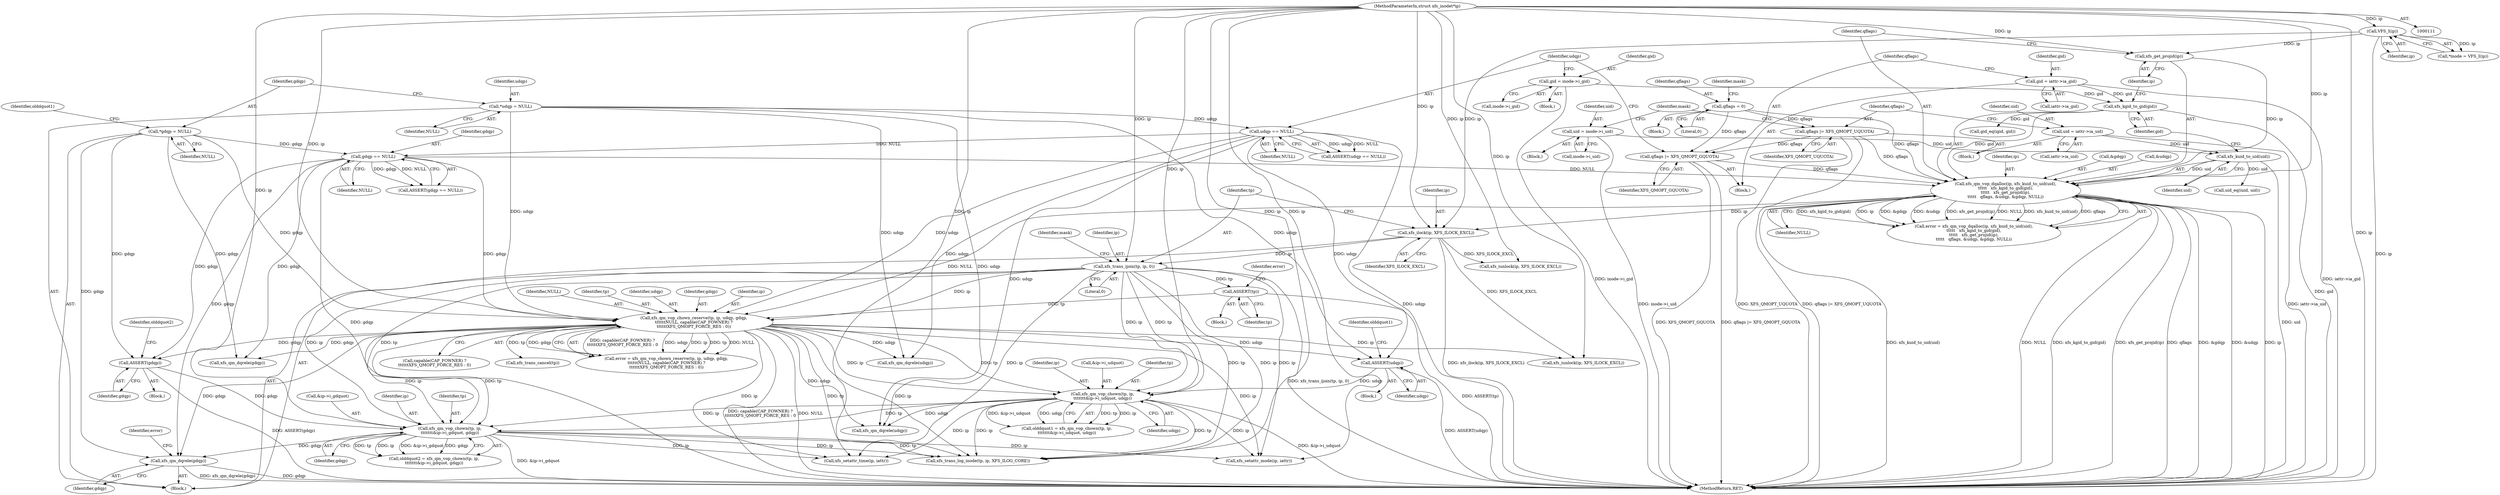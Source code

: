digraph "0_linux_1fb254aa983bf190cfd685d40c64a480a9bafaee@pointer" {
"1000527" [label="(Call,xfs_qm_dqrele(gdqp))"];
"1000238" [label="(Call,gdqp == NULL)"];
"1000156" [label="(Call,*gdqp = NULL)"];
"1000234" [label="(Call,udqp == NULL)"];
"1000152" [label="(Call,*udqp = NULL)"];
"1000460" [label="(Call,xfs_qm_vop_chown(tp, ip,\n\t\t\t\t\t\t\t&ip->i_gdquot, gdqp))"];
"1000281" [label="(Call,xfs_trans_ijoin(tp, ip, 0))"];
"1000278" [label="(Call,xfs_ilock(ip, XFS_ILOCK_EXCL))"];
"1000125" [label="(Call,VFS_I(ip))"];
"1000112" [label="(MethodParameterIn,struct xfs_inode\t*ip)"];
"1000243" [label="(Call,xfs_qm_vop_dqalloc(ip, xfs_kuid_to_uid(uid),\n\t\t\t\t\t   xfs_kgid_to_gid(gid),\n\t\t\t\t\t   xfs_get_projid(ip),\n\t\t\t\t\t   qflags, &udqp, &gdqp, NULL))"];
"1000249" [label="(Call,xfs_get_projid(ip))"];
"1000245" [label="(Call,xfs_kuid_to_uid(uid))"];
"1000205" [label="(Call,uid = inode->i_uid)"];
"1000195" [label="(Call,uid = iattr->ia_uid)"];
"1000247" [label="(Call,xfs_kgid_to_gid(gid))"];
"1000218" [label="(Call,gid = iattr->ia_gid)"];
"1000228" [label="(Call,gid = inode->i_gid)"];
"1000200" [label="(Call,qflags |= XFS_QMOPT_UQUOTA)"];
"1000184" [label="(Call,qflags = 0)"];
"1000223" [label="(Call,qflags |= XFS_QMOPT_GQUOTA)"];
"1000408" [label="(Call,xfs_qm_vop_chown(tp, ip,\n\t\t\t\t\t\t\t&ip->i_udquot, udqp))"];
"1000346" [label="(Call,xfs_qm_vop_chown_reserve(tp, ip, udqp, gdqp,\n\t\t\t\t\t\tNULL, capable(CAP_FOWNER) ?\n\t\t\t\t\t\tXFS_QMOPT_FORCE_RES : 0))"];
"1000342" [label="(Call,ASSERT(tp))"];
"1000404" [label="(Call,ASSERT(udqp))"];
"1000456" [label="(Call,ASSERT(gdqp))"];
"1000249" [label="(Call,xfs_get_projid(ip))"];
"1000460" [label="(Call,xfs_qm_vop_chown(tp, ip,\n\t\t\t\t\t\t\t&ip->i_gdquot, gdqp))"];
"1000186" [label="(Literal,0)"];
"1000287" [label="(Identifier,mask)"];
"1000569" [label="(MethodReturn,RET)"];
"1000234" [label="(Call,udqp == NULL)"];
"1000346" [label="(Call,xfs_qm_vop_chown_reserve(tp, ip, udqp, gdqp,\n\t\t\t\t\t\tNULL, capable(CAP_FOWNER) ?\n\t\t\t\t\t\tXFS_QMOPT_FORCE_RES : 0))"];
"1000409" [label="(Identifier,tp)"];
"1000456" [label="(Call,ASSERT(gdqp))"];
"1000194" [label="(Block,)"];
"1000190" [label="(Identifier,mask)"];
"1000410" [label="(Identifier,ip)"];
"1000281" [label="(Call,xfs_trans_ijoin(tp, ip, 0))"];
"1000343" [label="(Identifier,tp)"];
"1000225" [label="(Identifier,XFS_QMOPT_GQUOTA)"];
"1000254" [label="(Call,&gdqp)"];
"1000158" [label="(Identifier,NULL)"];
"1000112" [label="(MethodParameterIn,struct xfs_inode\t*ip)"];
"1000341" [label="(Block,)"];
"1000351" [label="(Identifier,NULL)"];
"1000458" [label="(Call,olddquot2 = xfs_qm_vop_chown(tp, ip,\n\t\t\t\t\t\t\t&ip->i_gdquot, gdqp))"];
"1000213" [label="(Identifier,mask)"];
"1000251" [label="(Identifier,qflags)"];
"1000207" [label="(Call,inode->i_uid)"];
"1000205" [label="(Call,uid = inode->i_uid)"];
"1000279" [label="(Identifier,ip)"];
"1000431" [label="(Call,gid_eq(igid, gid))"];
"1000202" [label="(Identifier,XFS_QMOPT_UQUOTA)"];
"1000154" [label="(Identifier,NULL)"];
"1000201" [label="(Identifier,qflags)"];
"1000407" [label="(Identifier,olddquot1)"];
"1000499" [label="(Call,xfs_trans_log_inode(tp, ip, XFS_ILOG_CORE))"];
"1000404" [label="(Call,ASSERT(udqp))"];
"1000347" [label="(Identifier,tp)"];
"1000256" [label="(Identifier,NULL)"];
"1000219" [label="(Identifier,gid)"];
"1000283" [label="(Identifier,ip)"];
"1000565" [label="(Call,xfs_qm_dqrele(gdqp))"];
"1000563" [label="(Call,xfs_qm_dqrele(udqp))"];
"1000240" [label="(Identifier,NULL)"];
"1000278" [label="(Call,xfs_ilock(ip, XFS_ILOCK_EXCL))"];
"1000462" [label="(Identifier,ip)"];
"1000559" [label="(Call,xfs_iunlock(ip, XFS_ILOCK_EXCL))"];
"1000237" [label="(Call,ASSERT(gdqp == NULL))"];
"1000352" [label="(Call,capable(CAP_FOWNER) ?\n\t\t\t\t\t\tXFS_QMOPT_FORCE_RES : 0)"];
"1000284" [label="(Literal,0)"];
"1000206" [label="(Identifier,uid)"];
"1000245" [label="(Call,xfs_kuid_to_uid(uid))"];
"1000525" [label="(Call,xfs_qm_dqrele(udqp))"];
"1000485" [label="(Call,xfs_setattr_mode(ip, iattr))"];
"1000230" [label="(Call,inode->i_gid)"];
"1000457" [label="(Identifier,gdqp)"];
"1000415" [label="(Identifier,udqp)"];
"1000528" [label="(Identifier,gdqp)"];
"1000557" [label="(Call,xfs_trans_cancel(tp))"];
"1000252" [label="(Call,&udqp)"];
"1000196" [label="(Identifier,uid)"];
"1000411" [label="(Call,&ip->i_udquot)"];
"1000527" [label="(Call,xfs_qm_dqrele(gdqp))"];
"1000157" [label="(Identifier,gdqp)"];
"1000223" [label="(Call,qflags |= XFS_QMOPT_GQUOTA)"];
"1000229" [label="(Identifier,gid)"];
"1000349" [label="(Identifier,udqp)"];
"1000153" [label="(Identifier,udqp)"];
"1000518" [label="(Call,xfs_iunlock(ip, XFS_ILOCK_EXCL))"];
"1000156" [label="(Call,*gdqp = NULL)"];
"1000461" [label="(Identifier,tp)"];
"1000182" [label="(Block,)"];
"1000123" [label="(Call,*inode = VFS_I(ip))"];
"1000530" [label="(Identifier,error)"];
"1000344" [label="(Call,error = xfs_qm_vop_chown_reserve(tp, ip, udqp, gdqp,\n\t\t\t\t\t\tNULL, capable(CAP_FOWNER) ?\n\t\t\t\t\t\tXFS_QMOPT_FORCE_RES : 0))"];
"1000241" [label="(Call,error = xfs_qm_vop_dqalloc(ip, xfs_kuid_to_uid(uid),\n\t\t\t\t\t   xfs_kgid_to_gid(gid),\n\t\t\t\t\t   xfs_get_projid(ip),\n\t\t\t\t\t   qflags, &udqp, &gdqp, NULL))"];
"1000185" [label="(Identifier,qflags)"];
"1000235" [label="(Identifier,udqp)"];
"1000161" [label="(Identifier,olddquot1)"];
"1000350" [label="(Identifier,gdqp)"];
"1000236" [label="(Identifier,NULL)"];
"1000342" [label="(Call,ASSERT(tp))"];
"1000282" [label="(Identifier,tp)"];
"1000408" [label="(Call,xfs_qm_vop_chown(tp, ip,\n\t\t\t\t\t\t\t&ip->i_udquot, udqp))"];
"1000247" [label="(Call,xfs_kgid_to_gid(gid))"];
"1000204" [label="(Block,)"];
"1000218" [label="(Call,gid = iattr->ia_gid)"];
"1000399" [label="(Block,)"];
"1000184" [label="(Call,qflags = 0)"];
"1000406" [label="(Call,olddquot1 = xfs_qm_vop_chown(tp, ip,\n\t\t\t\t\t\t\t&ip->i_udquot, udqp))"];
"1000195" [label="(Call,uid = iattr->ia_uid)"];
"1000459" [label="(Identifier,olddquot2)"];
"1000463" [label="(Call,&ip->i_gdquot)"];
"1000238" [label="(Call,gdqp == NULL)"];
"1000496" [label="(Call,xfs_setattr_time(ip, iattr))"];
"1000246" [label="(Identifier,uid)"];
"1000239" [label="(Identifier,gdqp)"];
"1000280" [label="(Identifier,XFS_ILOCK_EXCL)"];
"1000228" [label="(Call,gid = inode->i_gid)"];
"1000389" [label="(Call,uid_eq(iuid, uid))"];
"1000115" [label="(Block,)"];
"1000348" [label="(Identifier,ip)"];
"1000224" [label="(Identifier,qflags)"];
"1000233" [label="(Call,ASSERT(udqp == NULL))"];
"1000244" [label="(Identifier,ip)"];
"1000467" [label="(Identifier,gdqp)"];
"1000197" [label="(Call,iattr->ia_uid)"];
"1000248" [label="(Identifier,gid)"];
"1000250" [label="(Identifier,ip)"];
"1000152" [label="(Call,*udqp = NULL)"];
"1000126" [label="(Identifier,ip)"];
"1000243" [label="(Call,xfs_qm_vop_dqalloc(ip, xfs_kuid_to_uid(uid),\n\t\t\t\t\t   xfs_kgid_to_gid(gid),\n\t\t\t\t\t   xfs_get_projid(ip),\n\t\t\t\t\t   qflags, &udqp, &gdqp, NULL))"];
"1000125" [label="(Call,VFS_I(ip))"];
"1000405" [label="(Identifier,udqp)"];
"1000227" [label="(Block,)"];
"1000220" [label="(Call,iattr->ia_gid)"];
"1000441" [label="(Block,)"];
"1000200" [label="(Call,qflags |= XFS_QMOPT_UQUOTA)"];
"1000345" [label="(Identifier,error)"];
"1000217" [label="(Block,)"];
"1000527" -> "1000115"  [label="AST: "];
"1000527" -> "1000528"  [label="CFG: "];
"1000528" -> "1000527"  [label="AST: "];
"1000530" -> "1000527"  [label="CFG: "];
"1000527" -> "1000569"  [label="DDG: gdqp"];
"1000527" -> "1000569"  [label="DDG: xfs_qm_dqrele(gdqp)"];
"1000238" -> "1000527"  [label="DDG: gdqp"];
"1000156" -> "1000527"  [label="DDG: gdqp"];
"1000460" -> "1000527"  [label="DDG: gdqp"];
"1000346" -> "1000527"  [label="DDG: gdqp"];
"1000238" -> "1000237"  [label="AST: "];
"1000238" -> "1000240"  [label="CFG: "];
"1000239" -> "1000238"  [label="AST: "];
"1000240" -> "1000238"  [label="AST: "];
"1000237" -> "1000238"  [label="CFG: "];
"1000238" -> "1000569"  [label="DDG: gdqp"];
"1000238" -> "1000237"  [label="DDG: gdqp"];
"1000238" -> "1000237"  [label="DDG: NULL"];
"1000156" -> "1000238"  [label="DDG: gdqp"];
"1000234" -> "1000238"  [label="DDG: NULL"];
"1000238" -> "1000243"  [label="DDG: NULL"];
"1000238" -> "1000346"  [label="DDG: gdqp"];
"1000238" -> "1000456"  [label="DDG: gdqp"];
"1000238" -> "1000565"  [label="DDG: gdqp"];
"1000156" -> "1000115"  [label="AST: "];
"1000156" -> "1000158"  [label="CFG: "];
"1000157" -> "1000156"  [label="AST: "];
"1000158" -> "1000156"  [label="AST: "];
"1000161" -> "1000156"  [label="CFG: "];
"1000156" -> "1000346"  [label="DDG: gdqp"];
"1000156" -> "1000456"  [label="DDG: gdqp"];
"1000156" -> "1000565"  [label="DDG: gdqp"];
"1000234" -> "1000233"  [label="AST: "];
"1000234" -> "1000236"  [label="CFG: "];
"1000235" -> "1000234"  [label="AST: "];
"1000236" -> "1000234"  [label="AST: "];
"1000233" -> "1000234"  [label="CFG: "];
"1000234" -> "1000569"  [label="DDG: udqp"];
"1000234" -> "1000233"  [label="DDG: udqp"];
"1000234" -> "1000233"  [label="DDG: NULL"];
"1000152" -> "1000234"  [label="DDG: udqp"];
"1000234" -> "1000346"  [label="DDG: udqp"];
"1000234" -> "1000404"  [label="DDG: udqp"];
"1000234" -> "1000525"  [label="DDG: udqp"];
"1000234" -> "1000563"  [label="DDG: udqp"];
"1000152" -> "1000115"  [label="AST: "];
"1000152" -> "1000154"  [label="CFG: "];
"1000153" -> "1000152"  [label="AST: "];
"1000154" -> "1000152"  [label="AST: "];
"1000157" -> "1000152"  [label="CFG: "];
"1000152" -> "1000346"  [label="DDG: udqp"];
"1000152" -> "1000404"  [label="DDG: udqp"];
"1000152" -> "1000525"  [label="DDG: udqp"];
"1000152" -> "1000563"  [label="DDG: udqp"];
"1000460" -> "1000458"  [label="AST: "];
"1000460" -> "1000467"  [label="CFG: "];
"1000461" -> "1000460"  [label="AST: "];
"1000462" -> "1000460"  [label="AST: "];
"1000463" -> "1000460"  [label="AST: "];
"1000467" -> "1000460"  [label="AST: "];
"1000458" -> "1000460"  [label="CFG: "];
"1000460" -> "1000569"  [label="DDG: &ip->i_gdquot"];
"1000460" -> "1000458"  [label="DDG: tp"];
"1000460" -> "1000458"  [label="DDG: ip"];
"1000460" -> "1000458"  [label="DDG: &ip->i_gdquot"];
"1000460" -> "1000458"  [label="DDG: gdqp"];
"1000281" -> "1000460"  [label="DDG: tp"];
"1000281" -> "1000460"  [label="DDG: ip"];
"1000408" -> "1000460"  [label="DDG: tp"];
"1000408" -> "1000460"  [label="DDG: ip"];
"1000346" -> "1000460"  [label="DDG: tp"];
"1000346" -> "1000460"  [label="DDG: ip"];
"1000112" -> "1000460"  [label="DDG: ip"];
"1000456" -> "1000460"  [label="DDG: gdqp"];
"1000460" -> "1000485"  [label="DDG: ip"];
"1000460" -> "1000496"  [label="DDG: ip"];
"1000460" -> "1000499"  [label="DDG: tp"];
"1000460" -> "1000499"  [label="DDG: ip"];
"1000281" -> "1000115"  [label="AST: "];
"1000281" -> "1000284"  [label="CFG: "];
"1000282" -> "1000281"  [label="AST: "];
"1000283" -> "1000281"  [label="AST: "];
"1000284" -> "1000281"  [label="AST: "];
"1000287" -> "1000281"  [label="CFG: "];
"1000281" -> "1000569"  [label="DDG: xfs_trans_ijoin(tp, ip, 0)"];
"1000278" -> "1000281"  [label="DDG: ip"];
"1000112" -> "1000281"  [label="DDG: ip"];
"1000281" -> "1000342"  [label="DDG: tp"];
"1000281" -> "1000346"  [label="DDG: ip"];
"1000281" -> "1000408"  [label="DDG: tp"];
"1000281" -> "1000408"  [label="DDG: ip"];
"1000281" -> "1000485"  [label="DDG: ip"];
"1000281" -> "1000496"  [label="DDG: ip"];
"1000281" -> "1000499"  [label="DDG: tp"];
"1000281" -> "1000499"  [label="DDG: ip"];
"1000278" -> "1000115"  [label="AST: "];
"1000278" -> "1000280"  [label="CFG: "];
"1000279" -> "1000278"  [label="AST: "];
"1000280" -> "1000278"  [label="AST: "];
"1000282" -> "1000278"  [label="CFG: "];
"1000278" -> "1000569"  [label="DDG: xfs_ilock(ip, XFS_ILOCK_EXCL)"];
"1000125" -> "1000278"  [label="DDG: ip"];
"1000243" -> "1000278"  [label="DDG: ip"];
"1000112" -> "1000278"  [label="DDG: ip"];
"1000278" -> "1000518"  [label="DDG: XFS_ILOCK_EXCL"];
"1000278" -> "1000559"  [label="DDG: XFS_ILOCK_EXCL"];
"1000125" -> "1000123"  [label="AST: "];
"1000125" -> "1000126"  [label="CFG: "];
"1000126" -> "1000125"  [label="AST: "];
"1000123" -> "1000125"  [label="CFG: "];
"1000125" -> "1000569"  [label="DDG: ip"];
"1000125" -> "1000123"  [label="DDG: ip"];
"1000112" -> "1000125"  [label="DDG: ip"];
"1000125" -> "1000249"  [label="DDG: ip"];
"1000112" -> "1000111"  [label="AST: "];
"1000112" -> "1000569"  [label="DDG: ip"];
"1000112" -> "1000243"  [label="DDG: ip"];
"1000112" -> "1000249"  [label="DDG: ip"];
"1000112" -> "1000346"  [label="DDG: ip"];
"1000112" -> "1000408"  [label="DDG: ip"];
"1000112" -> "1000485"  [label="DDG: ip"];
"1000112" -> "1000496"  [label="DDG: ip"];
"1000112" -> "1000499"  [label="DDG: ip"];
"1000112" -> "1000518"  [label="DDG: ip"];
"1000112" -> "1000559"  [label="DDG: ip"];
"1000243" -> "1000241"  [label="AST: "];
"1000243" -> "1000256"  [label="CFG: "];
"1000244" -> "1000243"  [label="AST: "];
"1000245" -> "1000243"  [label="AST: "];
"1000247" -> "1000243"  [label="AST: "];
"1000249" -> "1000243"  [label="AST: "];
"1000251" -> "1000243"  [label="AST: "];
"1000252" -> "1000243"  [label="AST: "];
"1000254" -> "1000243"  [label="AST: "];
"1000256" -> "1000243"  [label="AST: "];
"1000241" -> "1000243"  [label="CFG: "];
"1000243" -> "1000569"  [label="DDG: qflags"];
"1000243" -> "1000569"  [label="DDG: &gdqp"];
"1000243" -> "1000569"  [label="DDG: &udqp"];
"1000243" -> "1000569"  [label="DDG: ip"];
"1000243" -> "1000569"  [label="DDG: xfs_kuid_to_uid(uid)"];
"1000243" -> "1000569"  [label="DDG: NULL"];
"1000243" -> "1000569"  [label="DDG: xfs_kgid_to_gid(gid)"];
"1000243" -> "1000569"  [label="DDG: xfs_get_projid(ip)"];
"1000243" -> "1000241"  [label="DDG: xfs_kgid_to_gid(gid)"];
"1000243" -> "1000241"  [label="DDG: ip"];
"1000243" -> "1000241"  [label="DDG: &gdqp"];
"1000243" -> "1000241"  [label="DDG: &udqp"];
"1000243" -> "1000241"  [label="DDG: xfs_get_projid(ip)"];
"1000243" -> "1000241"  [label="DDG: NULL"];
"1000243" -> "1000241"  [label="DDG: xfs_kuid_to_uid(uid)"];
"1000243" -> "1000241"  [label="DDG: qflags"];
"1000249" -> "1000243"  [label="DDG: ip"];
"1000245" -> "1000243"  [label="DDG: uid"];
"1000247" -> "1000243"  [label="DDG: gid"];
"1000200" -> "1000243"  [label="DDG: qflags"];
"1000184" -> "1000243"  [label="DDG: qflags"];
"1000223" -> "1000243"  [label="DDG: qflags"];
"1000243" -> "1000346"  [label="DDG: NULL"];
"1000249" -> "1000250"  [label="CFG: "];
"1000250" -> "1000249"  [label="AST: "];
"1000251" -> "1000249"  [label="CFG: "];
"1000245" -> "1000246"  [label="CFG: "];
"1000246" -> "1000245"  [label="AST: "];
"1000248" -> "1000245"  [label="CFG: "];
"1000245" -> "1000569"  [label="DDG: uid"];
"1000205" -> "1000245"  [label="DDG: uid"];
"1000195" -> "1000245"  [label="DDG: uid"];
"1000245" -> "1000389"  [label="DDG: uid"];
"1000205" -> "1000204"  [label="AST: "];
"1000205" -> "1000207"  [label="CFG: "];
"1000206" -> "1000205"  [label="AST: "];
"1000207" -> "1000205"  [label="AST: "];
"1000213" -> "1000205"  [label="CFG: "];
"1000205" -> "1000569"  [label="DDG: inode->i_uid"];
"1000195" -> "1000194"  [label="AST: "];
"1000195" -> "1000197"  [label="CFG: "];
"1000196" -> "1000195"  [label="AST: "];
"1000197" -> "1000195"  [label="AST: "];
"1000201" -> "1000195"  [label="CFG: "];
"1000195" -> "1000569"  [label="DDG: iattr->ia_uid"];
"1000247" -> "1000248"  [label="CFG: "];
"1000248" -> "1000247"  [label="AST: "];
"1000250" -> "1000247"  [label="CFG: "];
"1000247" -> "1000569"  [label="DDG: gid"];
"1000218" -> "1000247"  [label="DDG: gid"];
"1000228" -> "1000247"  [label="DDG: gid"];
"1000247" -> "1000431"  [label="DDG: gid"];
"1000218" -> "1000217"  [label="AST: "];
"1000218" -> "1000220"  [label="CFG: "];
"1000219" -> "1000218"  [label="AST: "];
"1000220" -> "1000218"  [label="AST: "];
"1000224" -> "1000218"  [label="CFG: "];
"1000218" -> "1000569"  [label="DDG: iattr->ia_gid"];
"1000228" -> "1000227"  [label="AST: "];
"1000228" -> "1000230"  [label="CFG: "];
"1000229" -> "1000228"  [label="AST: "];
"1000230" -> "1000228"  [label="AST: "];
"1000235" -> "1000228"  [label="CFG: "];
"1000228" -> "1000569"  [label="DDG: inode->i_gid"];
"1000200" -> "1000194"  [label="AST: "];
"1000200" -> "1000202"  [label="CFG: "];
"1000201" -> "1000200"  [label="AST: "];
"1000202" -> "1000200"  [label="AST: "];
"1000213" -> "1000200"  [label="CFG: "];
"1000200" -> "1000569"  [label="DDG: qflags |= XFS_QMOPT_UQUOTA"];
"1000200" -> "1000569"  [label="DDG: XFS_QMOPT_UQUOTA"];
"1000184" -> "1000200"  [label="DDG: qflags"];
"1000200" -> "1000223"  [label="DDG: qflags"];
"1000184" -> "1000182"  [label="AST: "];
"1000184" -> "1000186"  [label="CFG: "];
"1000185" -> "1000184"  [label="AST: "];
"1000186" -> "1000184"  [label="AST: "];
"1000190" -> "1000184"  [label="CFG: "];
"1000184" -> "1000223"  [label="DDG: qflags"];
"1000223" -> "1000217"  [label="AST: "];
"1000223" -> "1000225"  [label="CFG: "];
"1000224" -> "1000223"  [label="AST: "];
"1000225" -> "1000223"  [label="AST: "];
"1000235" -> "1000223"  [label="CFG: "];
"1000223" -> "1000569"  [label="DDG: XFS_QMOPT_GQUOTA"];
"1000223" -> "1000569"  [label="DDG: qflags |= XFS_QMOPT_GQUOTA"];
"1000408" -> "1000406"  [label="AST: "];
"1000408" -> "1000415"  [label="CFG: "];
"1000409" -> "1000408"  [label="AST: "];
"1000410" -> "1000408"  [label="AST: "];
"1000411" -> "1000408"  [label="AST: "];
"1000415" -> "1000408"  [label="AST: "];
"1000406" -> "1000408"  [label="CFG: "];
"1000408" -> "1000569"  [label="DDG: &ip->i_udquot"];
"1000408" -> "1000406"  [label="DDG: tp"];
"1000408" -> "1000406"  [label="DDG: ip"];
"1000408" -> "1000406"  [label="DDG: &ip->i_udquot"];
"1000408" -> "1000406"  [label="DDG: udqp"];
"1000346" -> "1000408"  [label="DDG: tp"];
"1000346" -> "1000408"  [label="DDG: ip"];
"1000404" -> "1000408"  [label="DDG: udqp"];
"1000408" -> "1000485"  [label="DDG: ip"];
"1000408" -> "1000496"  [label="DDG: ip"];
"1000408" -> "1000499"  [label="DDG: tp"];
"1000408" -> "1000499"  [label="DDG: ip"];
"1000408" -> "1000525"  [label="DDG: udqp"];
"1000346" -> "1000344"  [label="AST: "];
"1000346" -> "1000352"  [label="CFG: "];
"1000347" -> "1000346"  [label="AST: "];
"1000348" -> "1000346"  [label="AST: "];
"1000349" -> "1000346"  [label="AST: "];
"1000350" -> "1000346"  [label="AST: "];
"1000351" -> "1000346"  [label="AST: "];
"1000352" -> "1000346"  [label="AST: "];
"1000344" -> "1000346"  [label="CFG: "];
"1000346" -> "1000569"  [label="DDG: NULL"];
"1000346" -> "1000569"  [label="DDG: capable(CAP_FOWNER) ?\n\t\t\t\t\t\tXFS_QMOPT_FORCE_RES : 0"];
"1000346" -> "1000344"  [label="DDG: capable(CAP_FOWNER) ?\n\t\t\t\t\t\tXFS_QMOPT_FORCE_RES : 0"];
"1000346" -> "1000344"  [label="DDG: udqp"];
"1000346" -> "1000344"  [label="DDG: ip"];
"1000346" -> "1000344"  [label="DDG: tp"];
"1000346" -> "1000344"  [label="DDG: NULL"];
"1000346" -> "1000344"  [label="DDG: gdqp"];
"1000342" -> "1000346"  [label="DDG: tp"];
"1000346" -> "1000404"  [label="DDG: udqp"];
"1000346" -> "1000456"  [label="DDG: gdqp"];
"1000346" -> "1000485"  [label="DDG: ip"];
"1000346" -> "1000496"  [label="DDG: ip"];
"1000346" -> "1000499"  [label="DDG: tp"];
"1000346" -> "1000499"  [label="DDG: ip"];
"1000346" -> "1000525"  [label="DDG: udqp"];
"1000346" -> "1000557"  [label="DDG: tp"];
"1000346" -> "1000559"  [label="DDG: ip"];
"1000346" -> "1000563"  [label="DDG: udqp"];
"1000346" -> "1000565"  [label="DDG: gdqp"];
"1000342" -> "1000341"  [label="AST: "];
"1000342" -> "1000343"  [label="CFG: "];
"1000343" -> "1000342"  [label="AST: "];
"1000345" -> "1000342"  [label="CFG: "];
"1000342" -> "1000569"  [label="DDG: ASSERT(tp)"];
"1000404" -> "1000399"  [label="AST: "];
"1000404" -> "1000405"  [label="CFG: "];
"1000405" -> "1000404"  [label="AST: "];
"1000407" -> "1000404"  [label="CFG: "];
"1000404" -> "1000569"  [label="DDG: ASSERT(udqp)"];
"1000456" -> "1000441"  [label="AST: "];
"1000456" -> "1000457"  [label="CFG: "];
"1000457" -> "1000456"  [label="AST: "];
"1000459" -> "1000456"  [label="CFG: "];
"1000456" -> "1000569"  [label="DDG: ASSERT(gdqp)"];
}
